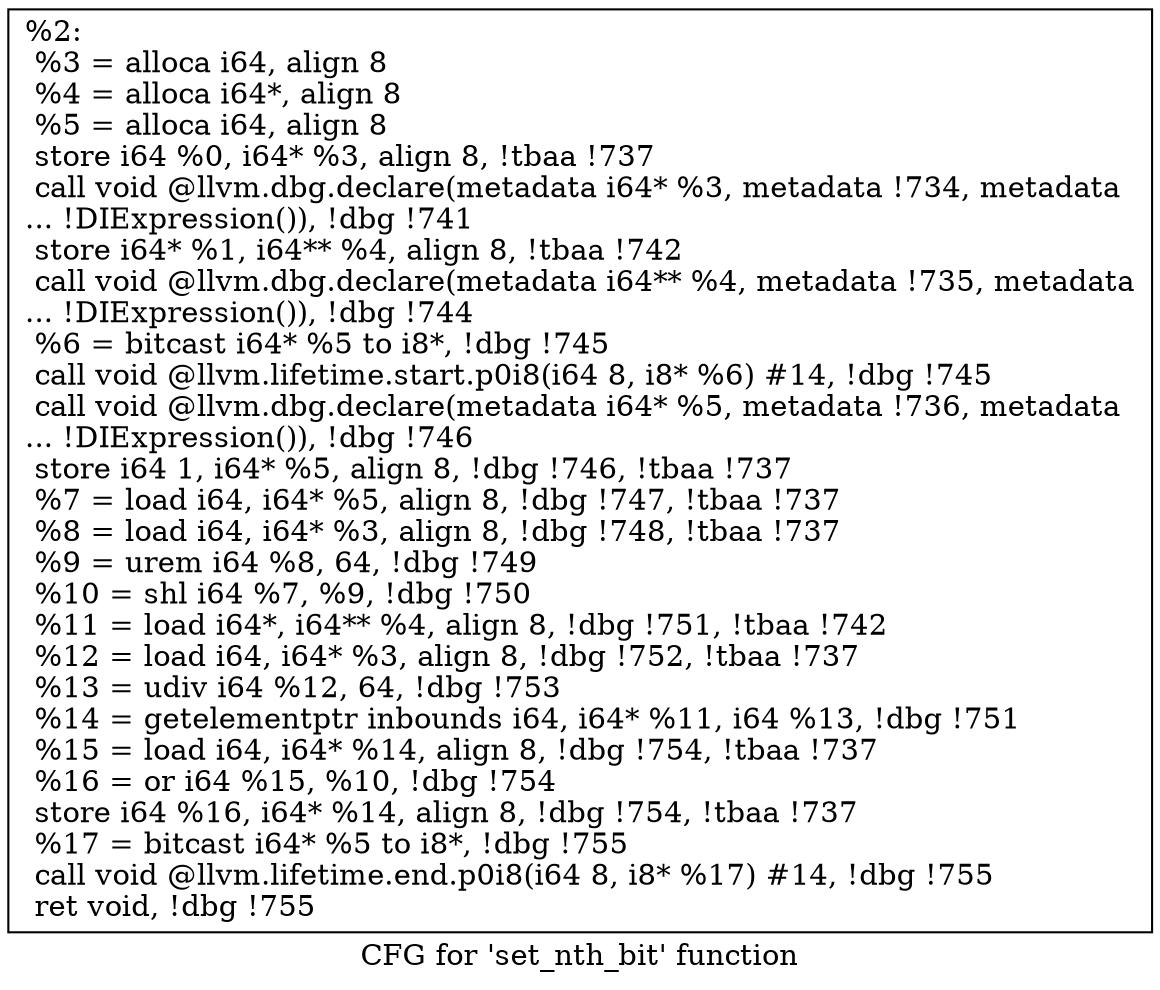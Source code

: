 digraph "CFG for 'set_nth_bit' function" {
	label="CFG for 'set_nth_bit' function";

	Node0x185fc60 [shape=record,label="{%2:\l  %3 = alloca i64, align 8\l  %4 = alloca i64*, align 8\l  %5 = alloca i64, align 8\l  store i64 %0, i64* %3, align 8, !tbaa !737\l  call void @llvm.dbg.declare(metadata i64* %3, metadata !734, metadata\l... !DIExpression()), !dbg !741\l  store i64* %1, i64** %4, align 8, !tbaa !742\l  call void @llvm.dbg.declare(metadata i64** %4, metadata !735, metadata\l... !DIExpression()), !dbg !744\l  %6 = bitcast i64* %5 to i8*, !dbg !745\l  call void @llvm.lifetime.start.p0i8(i64 8, i8* %6) #14, !dbg !745\l  call void @llvm.dbg.declare(metadata i64* %5, metadata !736, metadata\l... !DIExpression()), !dbg !746\l  store i64 1, i64* %5, align 8, !dbg !746, !tbaa !737\l  %7 = load i64, i64* %5, align 8, !dbg !747, !tbaa !737\l  %8 = load i64, i64* %3, align 8, !dbg !748, !tbaa !737\l  %9 = urem i64 %8, 64, !dbg !749\l  %10 = shl i64 %7, %9, !dbg !750\l  %11 = load i64*, i64** %4, align 8, !dbg !751, !tbaa !742\l  %12 = load i64, i64* %3, align 8, !dbg !752, !tbaa !737\l  %13 = udiv i64 %12, 64, !dbg !753\l  %14 = getelementptr inbounds i64, i64* %11, i64 %13, !dbg !751\l  %15 = load i64, i64* %14, align 8, !dbg !754, !tbaa !737\l  %16 = or i64 %15, %10, !dbg !754\l  store i64 %16, i64* %14, align 8, !dbg !754, !tbaa !737\l  %17 = bitcast i64* %5 to i8*, !dbg !755\l  call void @llvm.lifetime.end.p0i8(i64 8, i8* %17) #14, !dbg !755\l  ret void, !dbg !755\l}"];
}
